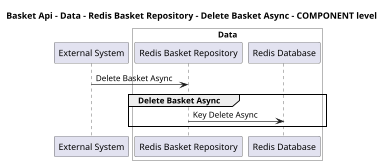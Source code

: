@startuml
skinparam dpi 60

title Basket Api - Data - Redis Basket Repository - Delete Basket Async - COMPONENT level

participant "External System" as C4InterFlow.SoftwareSystems.ExternalSystem

box "Basket Api" #White

    
box "Data" #White

    participant "Redis Basket Repository" as dotnet.eShop.Architecture.SoftwareSystems.BasketApi.Containers.Data.Components.RedisBasketRepository
    participant "Redis Database" as dotnet.eShop.Architecture.SoftwareSystems.BasketApi.Containers.Data.Components.RedisDatabase
end box

end box


C4InterFlow.SoftwareSystems.ExternalSystem -> dotnet.eShop.Architecture.SoftwareSystems.BasketApi.Containers.Data.Components.RedisBasketRepository : Delete Basket Async
group Delete Basket Async
dotnet.eShop.Architecture.SoftwareSystems.BasketApi.Containers.Data.Components.RedisBasketRepository -> dotnet.eShop.Architecture.SoftwareSystems.BasketApi.Containers.Data.Components.RedisDatabase : Key Delete Async
end


@enduml
